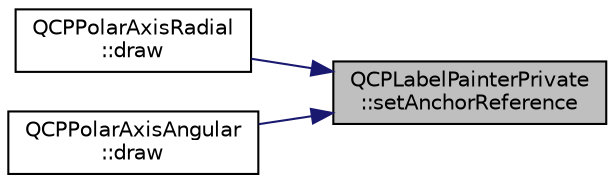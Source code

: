 digraph "QCPLabelPainterPrivate::setAnchorReference"
{
 // LATEX_PDF_SIZE
  edge [fontname="Helvetica",fontsize="10",labelfontname="Helvetica",labelfontsize="10"];
  node [fontname="Helvetica",fontsize="10",shape=record];
  rankdir="RL";
  Node1 [label="QCPLabelPainterPrivate\l::setAnchorReference",height=0.2,width=0.4,color="black", fillcolor="grey75", style="filled", fontcolor="black",tooltip=" "];
  Node1 -> Node2 [dir="back",color="midnightblue",fontsize="10",style="solid",fontname="Helvetica"];
  Node2 [label="QCPPolarAxisRadial\l::draw",height=0.2,width=0.4,color="black", fillcolor="white", style="filled",URL="$classQCPPolarAxisRadial.html#a3cdaf627422f95c727b15dceedc5dfe4",tooltip=" "];
  Node1 -> Node3 [dir="back",color="midnightblue",fontsize="10",style="solid",fontname="Helvetica"];
  Node3 [label="QCPPolarAxisAngular\l::draw",height=0.2,width=0.4,color="black", fillcolor="white", style="filled",URL="$classQCPPolarAxisAngular.html#abc33754f6575a0ac2cdc597bbd11c6c7",tooltip=" "];
}
